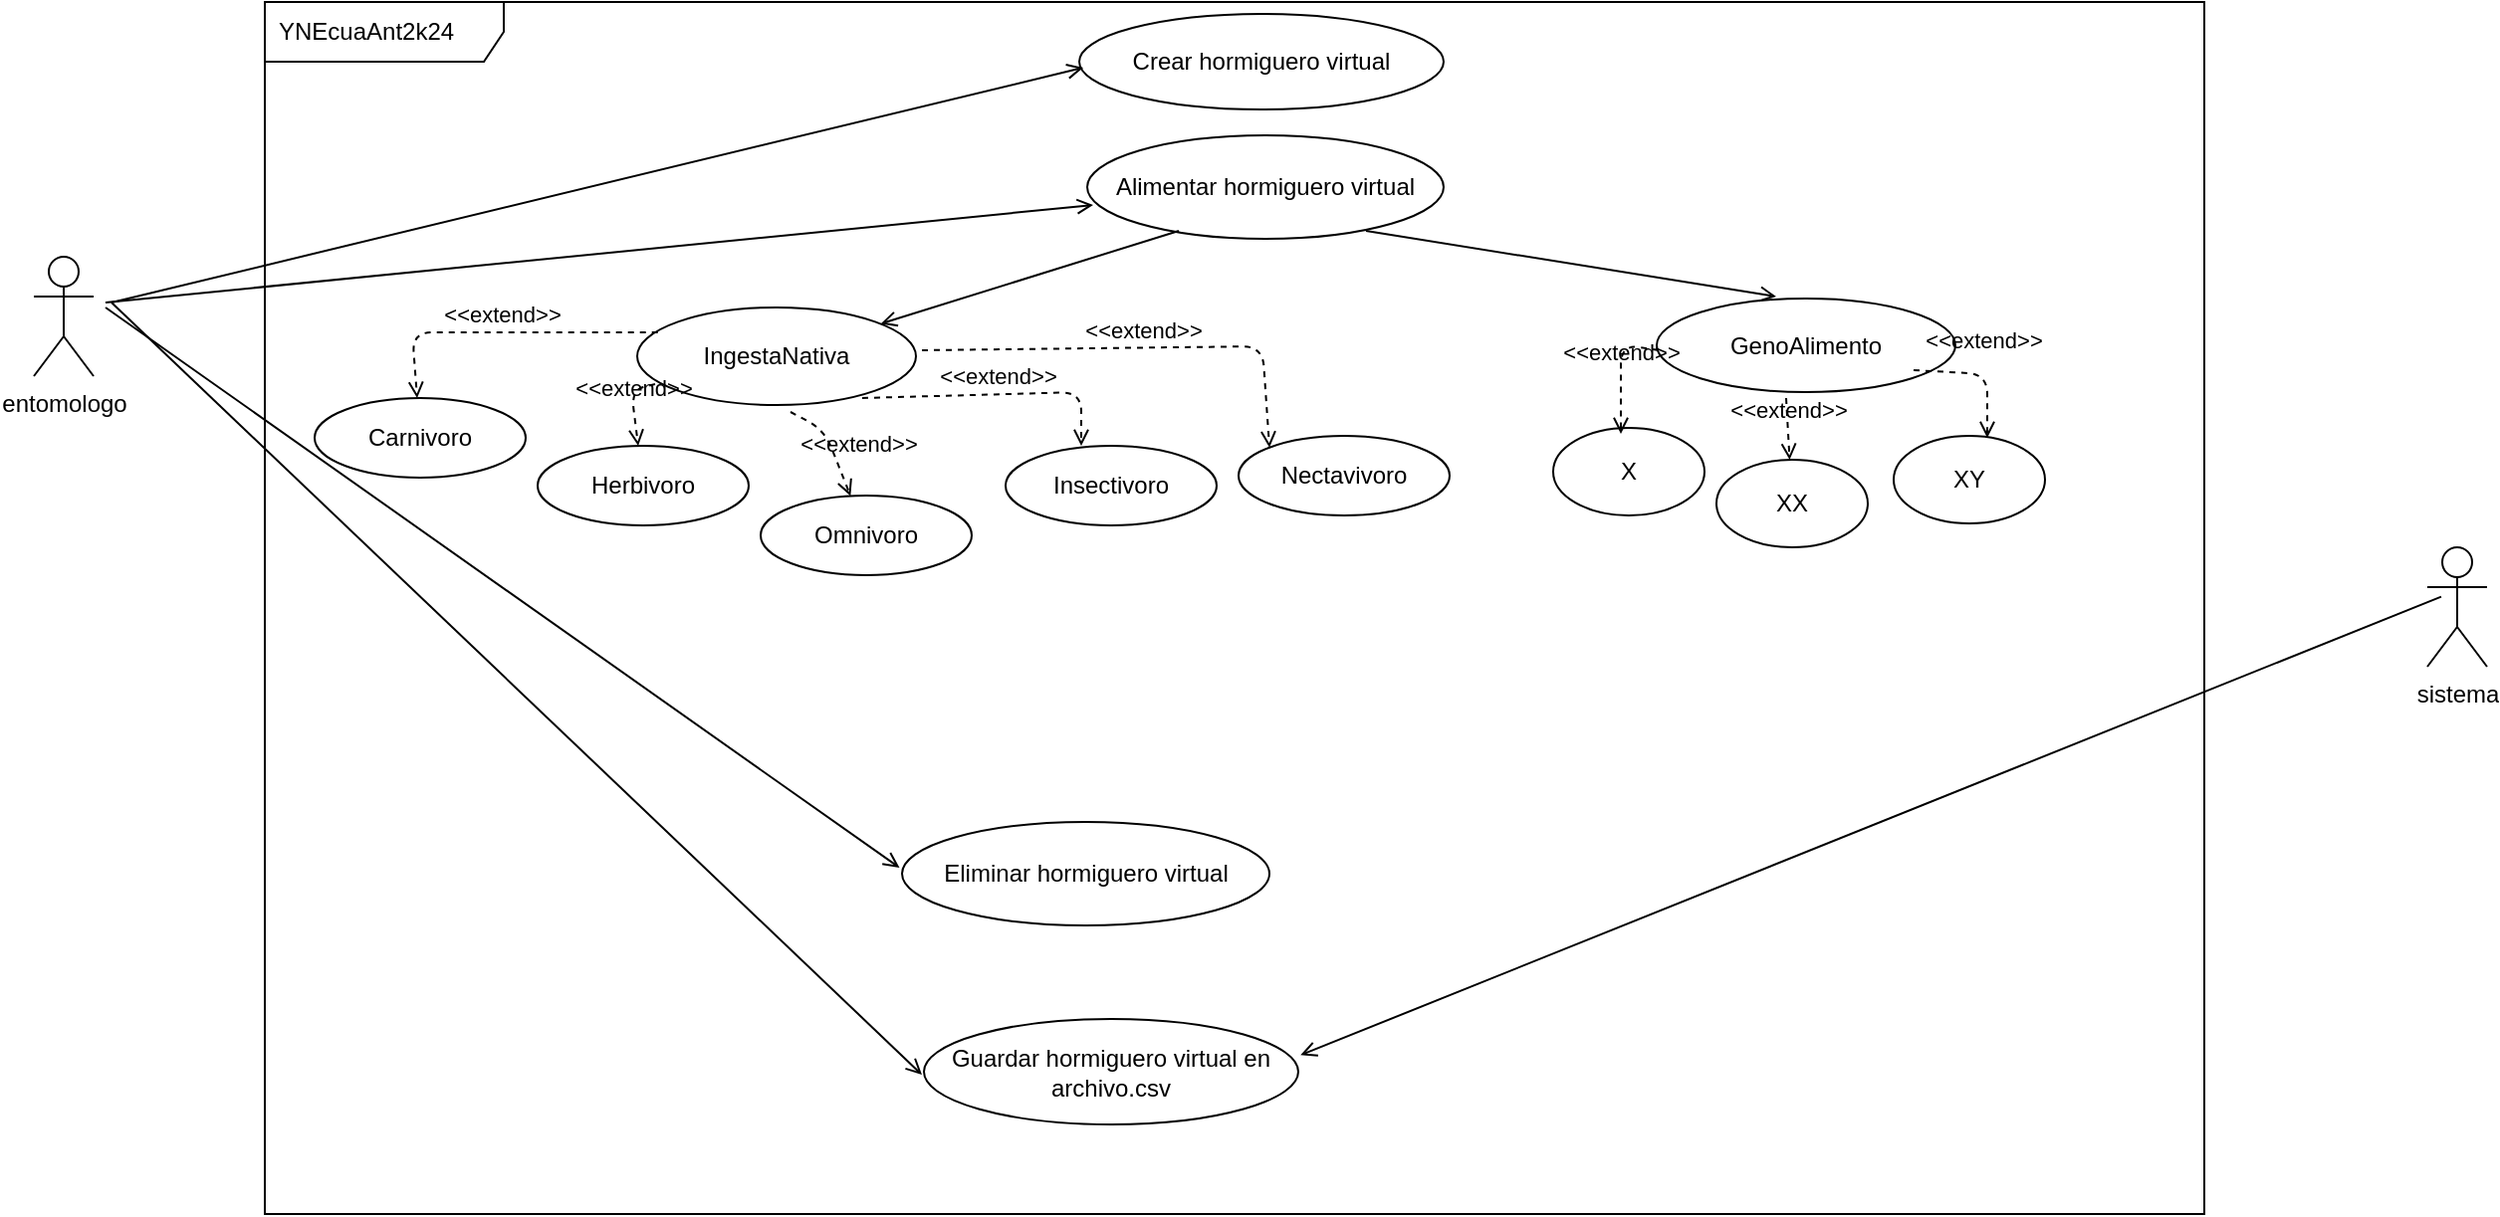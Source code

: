 <mxfile>
    <diagram id="X_QDY88IeOt31qoncU0T" name="Page-1">
        <mxGraphModel dx="2195" dy="563" grid="0" gridSize="10" guides="1" tooltips="1" connect="1" arrows="1" fold="1" page="1" pageScale="1" pageWidth="850" pageHeight="1100" math="0" shadow="0">
            <root>
                <mxCell id="0"/>
                <mxCell id="1" parent="0"/>
                <mxCell id="5" value="YNEcuaAnt2k24" style="shape=umlFrame;whiteSpace=wrap;html=1;width=120;height=30;boundedLbl=1;verticalAlign=middle;align=left;spacingLeft=5;" parent="1" vertex="1">
                    <mxGeometry x="-75" y="22" width="974" height="609" as="geometry"/>
                </mxCell>
                <mxCell id="2" value="entomologo" style="shape=umlActor;verticalLabelPosition=bottom;verticalAlign=top;html=1;" parent="1" vertex="1">
                    <mxGeometry x="-191" y="150" width="30" height="60" as="geometry"/>
                </mxCell>
                <mxCell id="3" value="Crear hormiguero virtual" style="ellipse;whiteSpace=wrap;html=1;" parent="1" vertex="1">
                    <mxGeometry x="334" y="28" width="183" height="48" as="geometry"/>
                </mxCell>
                <mxCell id="6" value="Alimentar hormiguero virtual" style="ellipse;whiteSpace=wrap;html=1;" parent="1" vertex="1">
                    <mxGeometry x="338" y="89" width="179" height="52" as="geometry"/>
                </mxCell>
                <mxCell id="7" value="Eliminar hormiguero virtual" style="ellipse;whiteSpace=wrap;html=1;" parent="1" vertex="1">
                    <mxGeometry x="245" y="434" width="184.5" height="52" as="geometry"/>
                </mxCell>
                <mxCell id="8" value="Guardar hormiguero virtual en archivo.csv" style="ellipse;whiteSpace=wrap;html=1;" parent="1" vertex="1">
                    <mxGeometry x="256" y="533" width="188" height="53" as="geometry"/>
                </mxCell>
                <mxCell id="9" value="sistema" style="shape=umlActor;verticalLabelPosition=bottom;verticalAlign=top;html=1;" parent="1" vertex="1">
                    <mxGeometry x="1011" y="296" width="30" height="60" as="geometry"/>
                </mxCell>
                <mxCell id="11" value="IngestaNativa" style="ellipse;whiteSpace=wrap;html=1;" vertex="1" parent="1">
                    <mxGeometry x="112" y="175.5" width="140" height="49" as="geometry"/>
                </mxCell>
                <mxCell id="12" value="GenoAlimento" style="ellipse;whiteSpace=wrap;html=1;" vertex="1" parent="1">
                    <mxGeometry x="624" y="171" width="150" height="47" as="geometry"/>
                </mxCell>
                <mxCell id="14" value="Herbivoro" style="ellipse;whiteSpace=wrap;html=1;" vertex="1" parent="1">
                    <mxGeometry x="62" y="245" width="106" height="40" as="geometry"/>
                </mxCell>
                <mxCell id="15" value="Carnivoro" style="ellipse;whiteSpace=wrap;html=1;" vertex="1" parent="1">
                    <mxGeometry x="-50" y="221" width="106" height="40" as="geometry"/>
                </mxCell>
                <mxCell id="16" value="Insectivoro" style="ellipse;whiteSpace=wrap;html=1;" vertex="1" parent="1">
                    <mxGeometry x="297" y="245" width="106" height="40" as="geometry"/>
                </mxCell>
                <mxCell id="17" value="Omnivoro" style="ellipse;whiteSpace=wrap;html=1;" vertex="1" parent="1">
                    <mxGeometry x="174" y="270" width="106" height="40" as="geometry"/>
                </mxCell>
                <mxCell id="18" value="Nectavivoro" style="ellipse;whiteSpace=wrap;html=1;" vertex="1" parent="1">
                    <mxGeometry x="414" y="240" width="106" height="40" as="geometry"/>
                </mxCell>
                <mxCell id="19" value="X" style="ellipse;whiteSpace=wrap;html=1;" vertex="1" parent="1">
                    <mxGeometry x="572" y="236" width="76" height="44" as="geometry"/>
                </mxCell>
                <mxCell id="20" value="XX" style="ellipse;whiteSpace=wrap;html=1;" vertex="1" parent="1">
                    <mxGeometry x="654" y="252" width="76" height="44" as="geometry"/>
                </mxCell>
                <mxCell id="21" value="XY" style="ellipse;whiteSpace=wrap;html=1;" vertex="1" parent="1">
                    <mxGeometry x="743" y="240" width="76" height="44" as="geometry"/>
                </mxCell>
                <mxCell id="23" value="&amp;lt;&amp;lt;extend&amp;gt;&amp;gt;" style="html=1;verticalAlign=bottom;labelBackgroundColor=none;endArrow=open;endFill=0;dashed=1;entryX=0;entryY=0;entryDx=0;entryDy=0;" edge="1" parent="1" target="18">
                    <mxGeometry width="160" relative="1" as="geometry">
                        <mxPoint x="255" y="197" as="sourcePoint"/>
                        <mxPoint x="415" y="197" as="targetPoint"/>
                        <Array as="points">
                            <mxPoint x="426" y="195"/>
                        </Array>
                    </mxGeometry>
                </mxCell>
                <mxCell id="24" value="&amp;lt;&amp;lt;extend&amp;gt;&amp;gt;" style="html=1;verticalAlign=bottom;labelBackgroundColor=none;endArrow=open;endFill=0;dashed=1;" edge="1" parent="1">
                    <mxGeometry width="160" relative="1" as="geometry">
                        <mxPoint x="225" y="221" as="sourcePoint"/>
                        <mxPoint x="335" y="245" as="targetPoint"/>
                        <Array as="points">
                            <mxPoint x="335" y="218"/>
                        </Array>
                    </mxGeometry>
                </mxCell>
                <mxCell id="25" value="&amp;lt;&amp;lt;extend&amp;gt;&amp;gt;" style="html=1;verticalAlign=bottom;labelBackgroundColor=none;endArrow=open;endFill=0;dashed=1;" edge="1" parent="1" target="17">
                    <mxGeometry x="0.469" y="10" width="160" relative="1" as="geometry">
                        <mxPoint x="189" y="228" as="sourcePoint"/>
                        <mxPoint x="227" y="254" as="targetPoint"/>
                        <Array as="points">
                            <mxPoint x="206" y="237"/>
                        </Array>
                        <mxPoint as="offset"/>
                    </mxGeometry>
                </mxCell>
                <mxCell id="26" value="&amp;lt;&amp;lt;extend&amp;gt;&amp;gt;" style="html=1;verticalAlign=bottom;labelBackgroundColor=none;endArrow=open;endFill=0;dashed=1;" edge="1" parent="1" target="14">
                    <mxGeometry width="160" relative="1" as="geometry">
                        <mxPoint x="121" y="214" as="sourcePoint"/>
                        <mxPoint x="281" y="214" as="targetPoint"/>
                        <Array as="points">
                            <mxPoint x="109" y="217"/>
                        </Array>
                    </mxGeometry>
                </mxCell>
                <mxCell id="27" value="&amp;lt;&amp;lt;extend&amp;gt;&amp;gt;" style="html=1;verticalAlign=bottom;labelBackgroundColor=none;endArrow=open;endFill=0;dashed=1;exitX=0.074;exitY=0.255;exitDx=0;exitDy=0;exitPerimeter=0;" edge="1" parent="1" source="11" target="15">
                    <mxGeometry width="160" relative="1" as="geometry">
                        <mxPoint x="17" y="201" as="sourcePoint"/>
                        <mxPoint x="177" y="201" as="targetPoint"/>
                        <Array as="points">
                            <mxPoint x="-1" y="188"/>
                        </Array>
                    </mxGeometry>
                </mxCell>
                <mxCell id="28" value="&amp;lt;&amp;lt;extend&amp;gt;&amp;gt;" style="html=1;verticalAlign=bottom;labelBackgroundColor=none;endArrow=open;endFill=0;dashed=1;" edge="1" parent="1">
                    <mxGeometry x="0.001" y="8" width="160" relative="1" as="geometry">
                        <mxPoint x="753" y="207" as="sourcePoint"/>
                        <mxPoint x="790" y="241" as="targetPoint"/>
                        <Array as="points">
                            <mxPoint x="790" y="209"/>
                        </Array>
                        <mxPoint as="offset"/>
                    </mxGeometry>
                </mxCell>
                <mxCell id="29" value="&amp;lt;&amp;lt;extend&amp;gt;&amp;gt;" style="html=1;verticalAlign=bottom;labelBackgroundColor=none;endArrow=open;endFill=0;dashed=1;" edge="1" parent="1">
                    <mxGeometry width="160" relative="1" as="geometry">
                        <mxPoint x="625" y="197" as="sourcePoint"/>
                        <mxPoint x="606" y="239" as="targetPoint"/>
                        <Array as="points">
                            <mxPoint x="606" y="194"/>
                        </Array>
                    </mxGeometry>
                </mxCell>
                <mxCell id="31" value="&amp;lt;&amp;lt;extend&amp;gt;&amp;gt;" style="html=1;verticalAlign=bottom;labelBackgroundColor=none;endArrow=open;endFill=0;dashed=1;" edge="1" parent="1" target="20">
                    <mxGeometry width="160" relative="1" as="geometry">
                        <mxPoint x="689" y="221" as="sourcePoint"/>
                        <mxPoint x="849" y="221" as="targetPoint"/>
                    </mxGeometry>
                </mxCell>
                <mxCell id="34" value="" style="html=1;verticalAlign=bottom;labelBackgroundColor=none;endArrow=open;endFill=0;" edge="1" parent="1">
                    <mxGeometry width="160" relative="1" as="geometry">
                        <mxPoint x="-152" y="173" as="sourcePoint"/>
                        <mxPoint x="336" y="55" as="targetPoint"/>
                    </mxGeometry>
                </mxCell>
                <mxCell id="35" value="" style="html=1;verticalAlign=bottom;labelBackgroundColor=none;endArrow=open;endFill=0;" edge="1" parent="1">
                    <mxGeometry width="160" relative="1" as="geometry">
                        <mxPoint x="-155" y="173" as="sourcePoint"/>
                        <mxPoint x="341" y="124" as="targetPoint"/>
                    </mxGeometry>
                </mxCell>
                <mxCell id="36" value="" style="html=1;verticalAlign=bottom;labelBackgroundColor=none;endArrow=open;endFill=0;" edge="1" parent="1">
                    <mxGeometry width="160" relative="1" as="geometry">
                        <mxPoint x="-155" y="175.5" as="sourcePoint"/>
                        <mxPoint x="243.75" y="457" as="targetPoint"/>
                    </mxGeometry>
                </mxCell>
                <mxCell id="41" value="" style="html=1;verticalAlign=bottom;labelBackgroundColor=none;endArrow=open;endFill=0;" edge="1" parent="1">
                    <mxGeometry width="160" relative="1" as="geometry">
                        <mxPoint x="-152" y="173" as="sourcePoint"/>
                        <mxPoint x="255" y="561" as="targetPoint"/>
                    </mxGeometry>
                </mxCell>
                <mxCell id="42" value="" style="html=1;verticalAlign=bottom;labelBackgroundColor=none;endArrow=open;endFill=0;exitX=0.257;exitY=0.923;exitDx=0;exitDy=0;exitPerimeter=0;" edge="1" parent="1" source="6" target="11">
                    <mxGeometry width="160" relative="1" as="geometry">
                        <mxPoint x="375" y="142" as="sourcePoint"/>
                        <mxPoint x="535" y="142" as="targetPoint"/>
                        <Array as="points"/>
                    </mxGeometry>
                </mxCell>
                <mxCell id="43" value="" style="html=1;verticalAlign=bottom;labelBackgroundColor=none;endArrow=open;endFill=0;" edge="1" parent="1">
                    <mxGeometry width="160" relative="1" as="geometry">
                        <mxPoint x="478" y="137" as="sourcePoint"/>
                        <mxPoint x="684" y="170" as="targetPoint"/>
                    </mxGeometry>
                </mxCell>
                <mxCell id="46" value="" style="html=1;verticalAlign=bottom;labelBackgroundColor=none;endArrow=open;endFill=0;entryX=1.006;entryY=0.343;entryDx=0;entryDy=0;entryPerimeter=0;exitX=0.233;exitY=0.413;exitDx=0;exitDy=0;exitPerimeter=0;" edge="1" parent="1" source="9" target="8">
                    <mxGeometry width="160" relative="1" as="geometry">
                        <mxPoint x="617" y="477" as="sourcePoint"/>
                        <mxPoint x="777" y="477" as="targetPoint"/>
                    </mxGeometry>
                </mxCell>
            </root>
        </mxGraphModel>
    </diagram>
</mxfile>